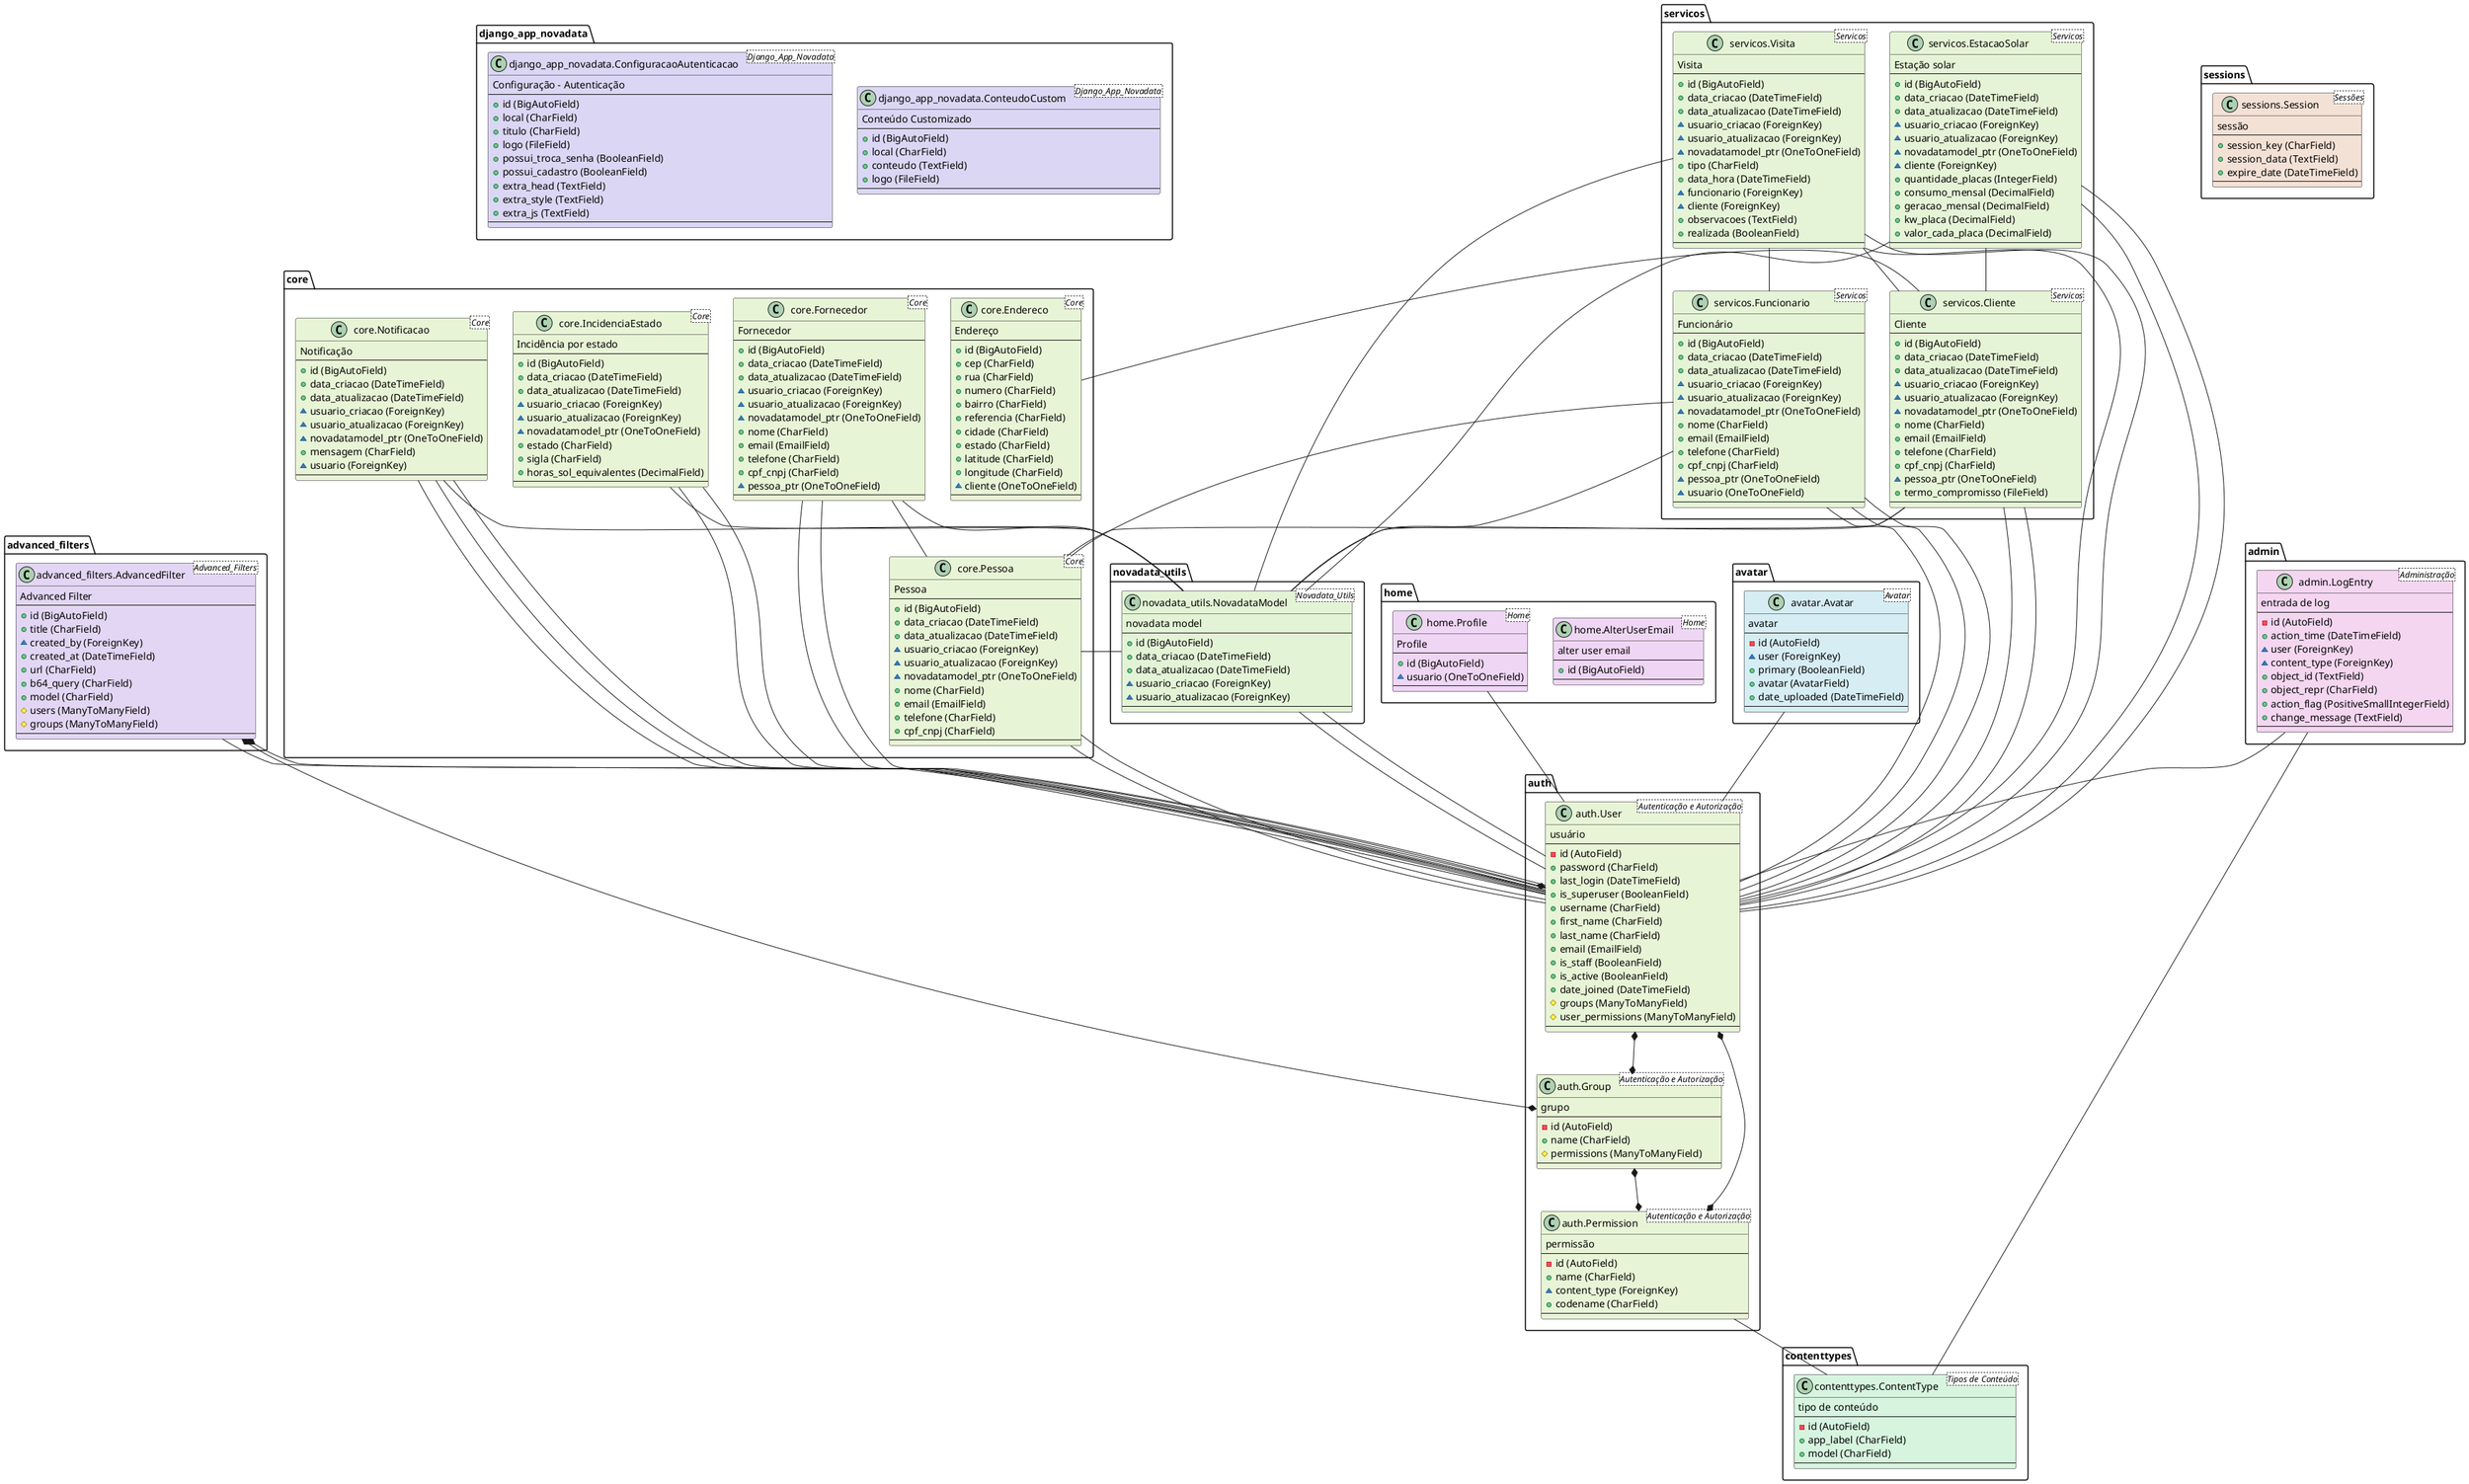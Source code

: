 @startuml 
class "django_app_novadata.ConteudoCustom <Django_App_Novadata>" as django_app_novadata.ConteudoCustom #dbd6f4 {
    Conteúdo Customizado
    --
    + id (BigAutoField)
    + local (CharField)
    + conteudo (TextField)
    + logo (FileField)
    --
}


class "django_app_novadata.ConfiguracaoAutenticacao <Django_App_Novadata>" as django_app_novadata.ConfiguracaoAutenticacao #dbd6f4 {
    Configuração - Autenticação
    --
    + id (BigAutoField)
    + local (CharField)
    + titulo (CharField)
    + logo (FileField)
    + possui_troca_senha (BooleanField)
    + possui_cadastro (BooleanField)
    + extra_head (TextField)
    + extra_style (TextField)
    + extra_js (TextField)
    --
}


class "admin.LogEntry <Administração>" as admin.LogEntry #f4d6f1 {
    entrada de log
    --
    - id (AutoField)
    + action_time (DateTimeField)
    ~ user (ForeignKey)
    ~ content_type (ForeignKey)
    + object_id (TextField)
    + object_repr (CharField)
    + action_flag (PositiveSmallIntegerField)
    + change_message (TextField)
    --
}
admin.LogEntry -- auth.User
admin.LogEntry -- contenttypes.ContentType


class "auth.Permission <Autenticação e Autorização>" as auth.Permission #e8f4d6 {
    permissão
    --
    - id (AutoField)
    + name (CharField)
    ~ content_type (ForeignKey)
    + codename (CharField)
    --
}
auth.Permission -- contenttypes.ContentType


class "auth.Group <Autenticação e Autorização>" as auth.Group #e8f4d6 {
    grupo
    --
    - id (AutoField)
    + name (CharField)
    # permissions (ManyToManyField)
    --
}
auth.Group *--* auth.Permission


class "auth.User <Autenticação e Autorização>" as auth.User #e8f4d6 {
    usuário
    --
    - id (AutoField)
    + password (CharField)
    + last_login (DateTimeField)
    + is_superuser (BooleanField)
    + username (CharField)
    + first_name (CharField)
    + last_name (CharField)
    + email (EmailField)
    + is_staff (BooleanField)
    + is_active (BooleanField)
    + date_joined (DateTimeField)
    # groups (ManyToManyField)
    # user_permissions (ManyToManyField)
    --
}
auth.User *--* auth.Group
auth.User *--* auth.Permission


class "contenttypes.ContentType <Tipos de Conteúdo>" as contenttypes.ContentType #d6f4de {
    tipo de conteúdo
    --
    - id (AutoField)
    + app_label (CharField)
    + model (CharField)
    --
}


class "sessions.Session <Sessões>" as sessions.Session #f4e1d6 {
    sessão
    --
    + session_key (CharField)
    + session_data (TextField)
    + expire_date (DateTimeField)
    --
}


class "avatar.Avatar <Avatar>" as avatar.Avatar #d6edf4 {
    avatar
    --
    - id (AutoField)
    ~ user (ForeignKey)
    + primary (BooleanField)
    + avatar (AvatarField)
    + date_uploaded (DateTimeField)
    --
}
avatar.Avatar -- auth.User


class "core.Endereco <Core>" as core.Endereco #e8f4d6 {
    Endereço
    --
    + id (BigAutoField)
    + cep (CharField)
    + rua (CharField)
    + numero (CharField)
    + bairro (CharField)
    + referencia (CharField)
    + cidade (CharField)
    + estado (CharField)
    + latitude (CharField)
    + longitude (CharField)
    ~ cliente (OneToOneField)
    --
}
core.Endereco -- servicos.Cliente


class "core.Pessoa <Core>" as core.Pessoa #e8f4d6 {
    Pessoa
    --
    + id (BigAutoField)
    + data_criacao (DateTimeField)
    + data_atualizacao (DateTimeField)
    ~ usuario_criacao (ForeignKey)
    ~ usuario_atualizacao (ForeignKey)
    ~ novadatamodel_ptr (OneToOneField)
    + nome (CharField)
    + email (EmailField)
    + telefone (CharField)
    + cpf_cnpj (CharField)
    --
}
core.Pessoa -- auth.User
core.Pessoa -- auth.User
core.Pessoa -- novadata_utils.NovadataModel


class "core.Fornecedor <Core>" as core.Fornecedor #e8f4d6 {
    Fornecedor
    --
    + id (BigAutoField)
    + data_criacao (DateTimeField)
    + data_atualizacao (DateTimeField)
    ~ usuario_criacao (ForeignKey)
    ~ usuario_atualizacao (ForeignKey)
    ~ novadatamodel_ptr (OneToOneField)
    + nome (CharField)
    + email (EmailField)
    + telefone (CharField)
    + cpf_cnpj (CharField)
    ~ pessoa_ptr (OneToOneField)
    --
}
core.Fornecedor -- auth.User
core.Fornecedor -- auth.User
core.Fornecedor -- novadata_utils.NovadataModel
core.Fornecedor -- core.Pessoa


class "core.IncidenciaEstado <Core>" as core.IncidenciaEstado #e8f4d6 {
    Incidência por estado
    --
    + id (BigAutoField)
    + data_criacao (DateTimeField)
    + data_atualizacao (DateTimeField)
    ~ usuario_criacao (ForeignKey)
    ~ usuario_atualizacao (ForeignKey)
    ~ novadatamodel_ptr (OneToOneField)
    + estado (CharField)
    + sigla (CharField)
    + horas_sol_equivalentes (DecimalField)
    --
}
core.IncidenciaEstado -- auth.User
core.IncidenciaEstado -- auth.User
core.IncidenciaEstado -- novadata_utils.NovadataModel


class "core.Notificacao <Core>" as core.Notificacao #e8f4d6 {
    Notificação
    --
    + id (BigAutoField)
    + data_criacao (DateTimeField)
    + data_atualizacao (DateTimeField)
    ~ usuario_criacao (ForeignKey)
    ~ usuario_atualizacao (ForeignKey)
    ~ novadatamodel_ptr (OneToOneField)
    + mensagem (CharField)
    ~ usuario (ForeignKey)
    --
}
core.Notificacao -- auth.User
core.Notificacao -- auth.User
core.Notificacao -- novadata_utils.NovadataModel
core.Notificacao -- auth.User


class "home.AlterUserEmail <Home>" as home.AlterUserEmail #efd6f4 {
    alter user email
    --
    + id (BigAutoField)
    --
}


class "home.Profile <Home>" as home.Profile #efd6f4 {
    Profile
    --
    + id (BigAutoField)
    ~ usuario (OneToOneField)
    --
}
home.Profile -- auth.User


class "servicos.Cliente <Servicos>" as servicos.Cliente #e5f4d6 {
    Cliente
    --
    + id (BigAutoField)
    + data_criacao (DateTimeField)
    + data_atualizacao (DateTimeField)
    ~ usuario_criacao (ForeignKey)
    ~ usuario_atualizacao (ForeignKey)
    ~ novadatamodel_ptr (OneToOneField)
    + nome (CharField)
    + email (EmailField)
    + telefone (CharField)
    + cpf_cnpj (CharField)
    ~ pessoa_ptr (OneToOneField)
    + termo_compromisso (FileField)
    --
}
servicos.Cliente -- auth.User
servicos.Cliente -- auth.User
servicos.Cliente -- novadata_utils.NovadataModel
servicos.Cliente -- core.Pessoa


class "servicos.EstacaoSolar <Servicos>" as servicos.EstacaoSolar #e5f4d6 {
    Estação solar
    --
    + id (BigAutoField)
    + data_criacao (DateTimeField)
    + data_atualizacao (DateTimeField)
    ~ usuario_criacao (ForeignKey)
    ~ usuario_atualizacao (ForeignKey)
    ~ novadatamodel_ptr (OneToOneField)
    ~ cliente (ForeignKey)
    + quantidade_placas (IntegerField)
    + consumo_mensal (DecimalField)
    + geracao_mensal (DecimalField)
    + kw_placa (DecimalField)
    + valor_cada_placa (DecimalField)
    --
}
servicos.EstacaoSolar -- auth.User
servicos.EstacaoSolar -- auth.User
servicos.EstacaoSolar -- novadata_utils.NovadataModel
servicos.EstacaoSolar -- servicos.Cliente


class "servicos.Funcionario <Servicos>" as servicos.Funcionario #e5f4d6 {
    Funcionário
    --
    + id (BigAutoField)
    + data_criacao (DateTimeField)
    + data_atualizacao (DateTimeField)
    ~ usuario_criacao (ForeignKey)
    ~ usuario_atualizacao (ForeignKey)
    ~ novadatamodel_ptr (OneToOneField)
    + nome (CharField)
    + email (EmailField)
    + telefone (CharField)
    + cpf_cnpj (CharField)
    ~ pessoa_ptr (OneToOneField)
    ~ usuario (OneToOneField)
    --
}
servicos.Funcionario -- auth.User
servicos.Funcionario -- auth.User
servicos.Funcionario -- novadata_utils.NovadataModel
servicos.Funcionario -- core.Pessoa
servicos.Funcionario -- auth.User


class "servicos.Visita <Servicos>" as servicos.Visita #e5f4d6 {
    Visita
    --
    + id (BigAutoField)
    + data_criacao (DateTimeField)
    + data_atualizacao (DateTimeField)
    ~ usuario_criacao (ForeignKey)
    ~ usuario_atualizacao (ForeignKey)
    ~ novadatamodel_ptr (OneToOneField)
    + tipo (CharField)
    + data_hora (DateTimeField)
    ~ funcionario (ForeignKey)
    ~ cliente (ForeignKey)
    + observacoes (TextField)
    + realizada (BooleanField)
    --
}
servicos.Visita -- auth.User
servicos.Visita -- auth.User
servicos.Visita -- novadata_utils.NovadataModel
servicos.Visita -- servicos.Funcionario
servicos.Visita -- servicos.Cliente


class "advanced_filters.AdvancedFilter <Advanced_Filters>" as advanced_filters.AdvancedFilter #e2d6f4 {
    Advanced Filter
    --
    + id (BigAutoField)
    + title (CharField)
    ~ created_by (ForeignKey)
    + created_at (DateTimeField)
    + url (CharField)
    + b64_query (CharField)
    + model (CharField)
    # users (ManyToManyField)
    # groups (ManyToManyField)
    --
}
advanced_filters.AdvancedFilter -- auth.User
advanced_filters.AdvancedFilter *--* auth.User
advanced_filters.AdvancedFilter *--* auth.Group


class "novadata_utils.NovadataModel <Novadata_Utils>" as novadata_utils.NovadataModel #e3f4d6 {
    novadata model
    --
    + id (BigAutoField)
    + data_criacao (DateTimeField)
    + data_atualizacao (DateTimeField)
    ~ usuario_criacao (ForeignKey)
    ~ usuario_atualizacao (ForeignKey)
    --
}
novadata_utils.NovadataModel -- auth.User
novadata_utils.NovadataModel -- auth.User


@enduml
